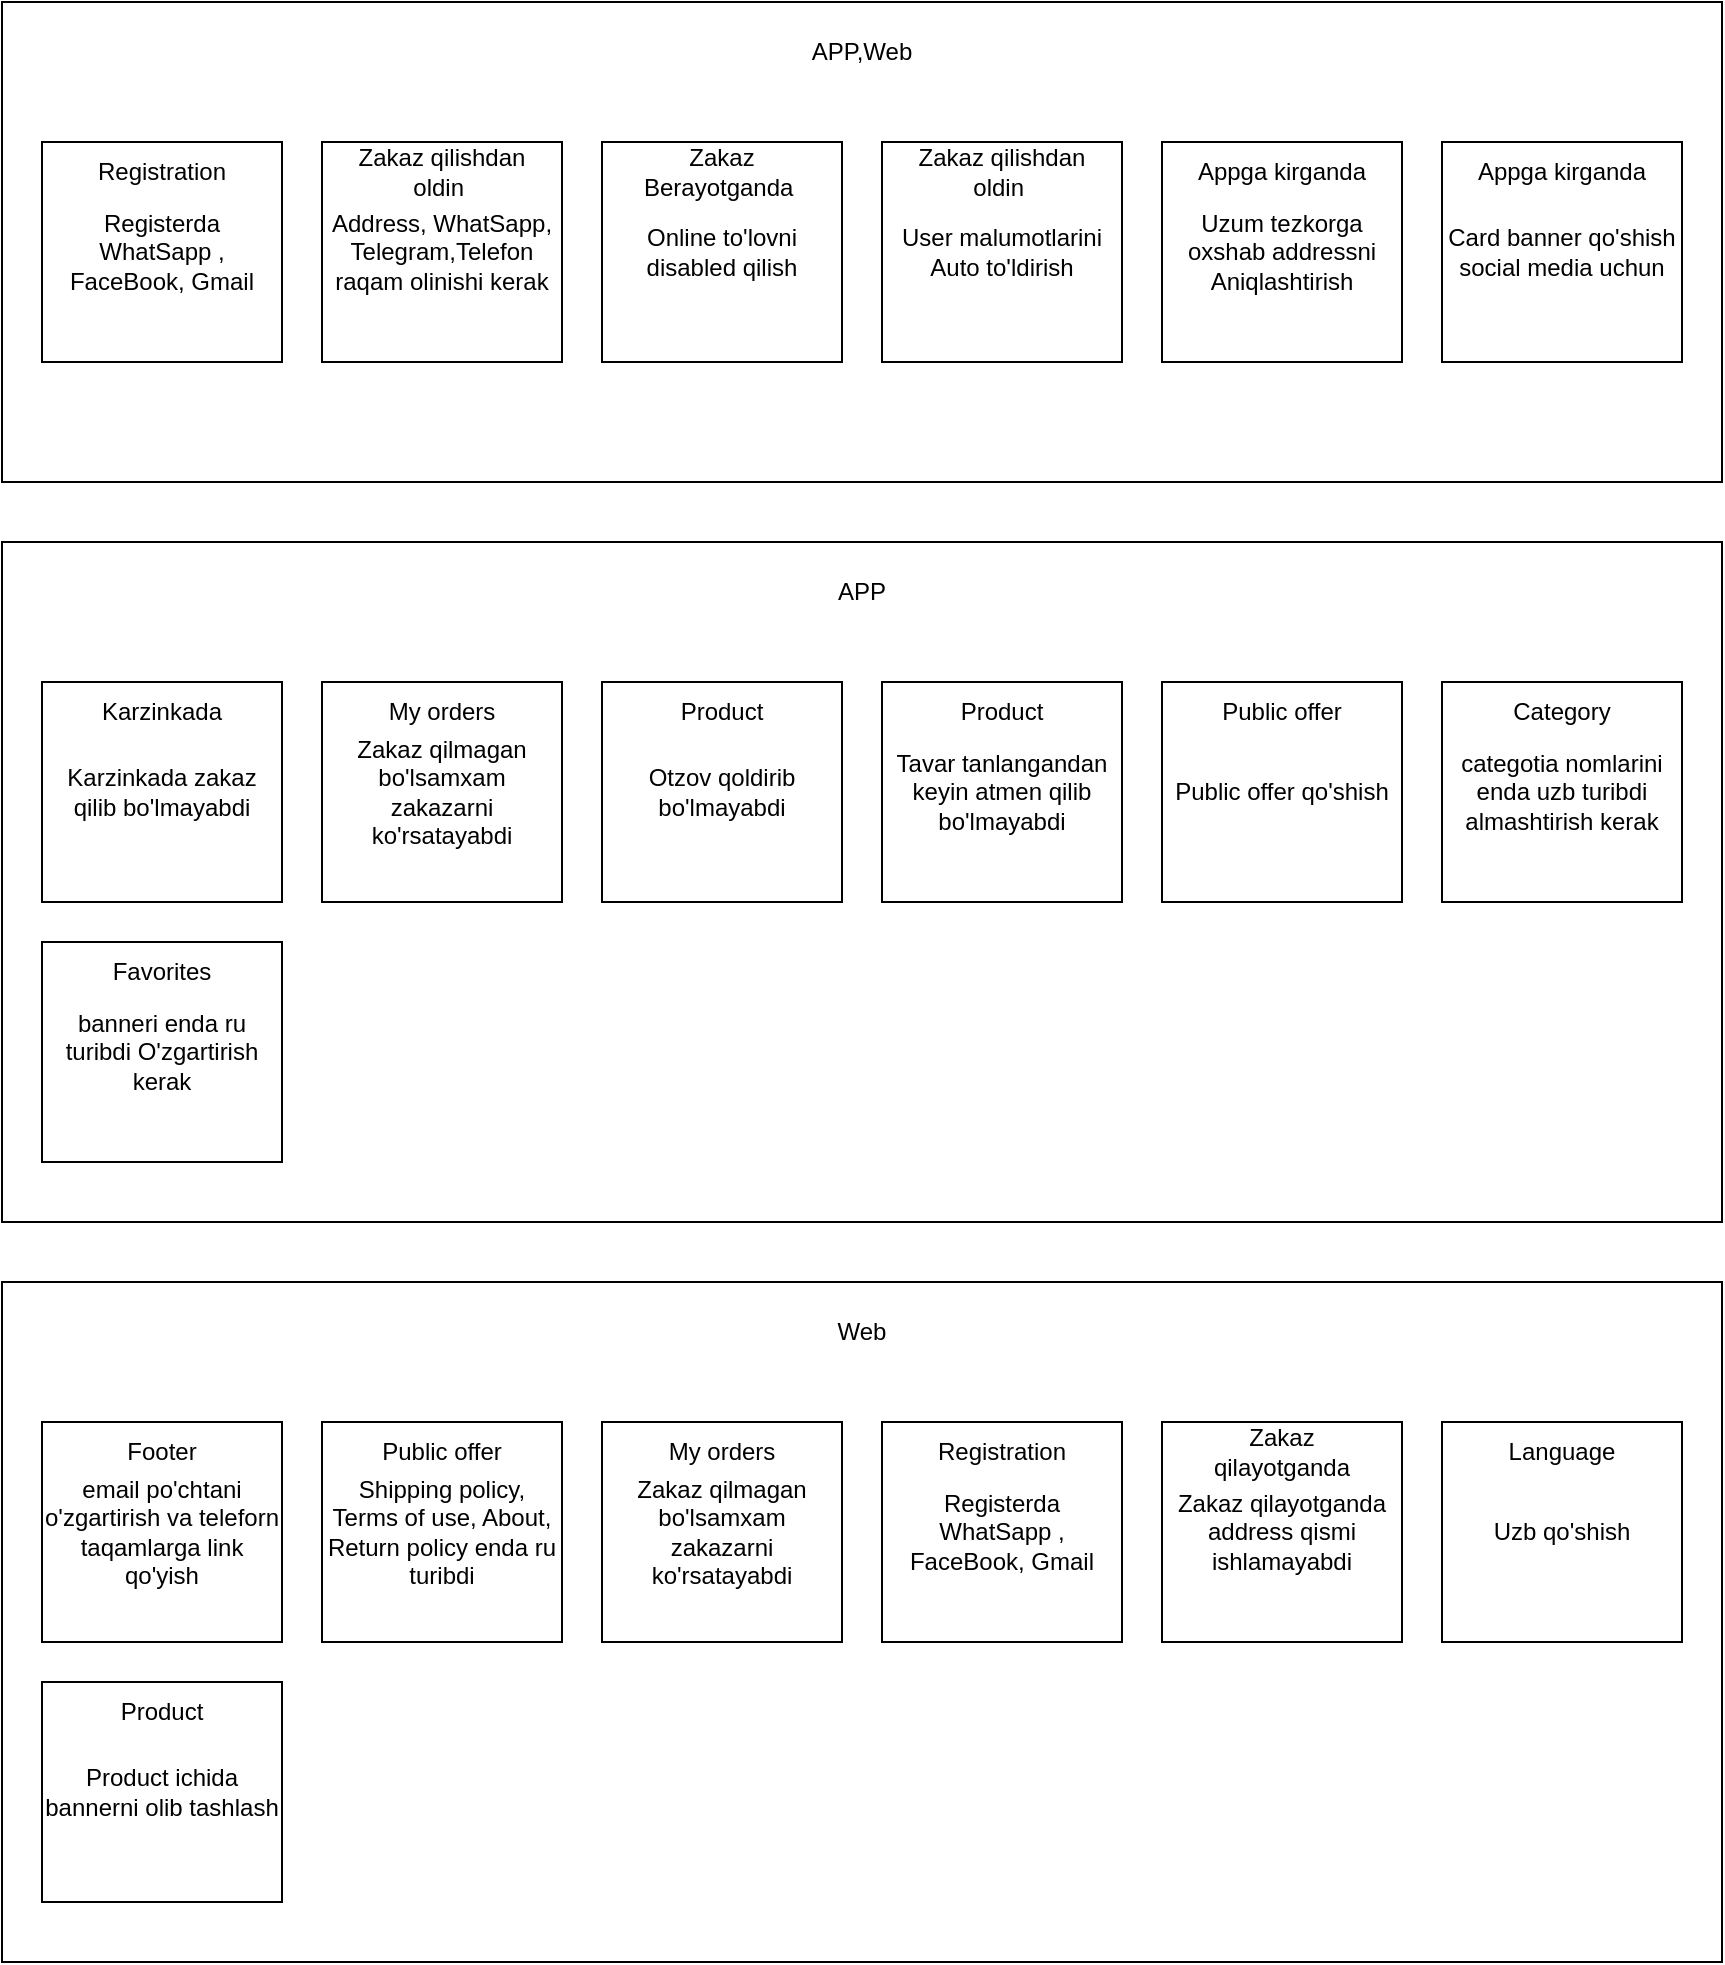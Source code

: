 <mxfile version="25.0.3">
  <diagram name="Page-1" id="q3jjGNPkTlvUBoBiNHRm">
    <mxGraphModel dx="1434" dy="696" grid="1" gridSize="10" guides="1" tooltips="1" connect="1" arrows="1" fold="1" page="1" pageScale="1" pageWidth="850" pageHeight="1100" math="0" shadow="0">
      <root>
        <mxCell id="0" />
        <mxCell id="1" parent="0" />
        <mxCell id="bvQdWVOo1JS8h1f4SdfU-1" value="" style="rounded=0;whiteSpace=wrap;html=1;" parent="1" vertex="1">
          <mxGeometry x="40" y="40" width="860" height="240" as="geometry" />
        </mxCell>
        <mxCell id="bvQdWVOo1JS8h1f4SdfU-2" value="APP,Web" style="text;html=1;align=center;verticalAlign=middle;whiteSpace=wrap;rounded=0;strokeWidth=1;" parent="1" vertex="1">
          <mxGeometry x="440" y="50" width="60" height="30" as="geometry" />
        </mxCell>
        <mxCell id="bvQdWVOo1JS8h1f4SdfU-4" value="Registerda WhatSapp&amp;nbsp;, FaceBook, Gmail" style="rounded=0;whiteSpace=wrap;html=1;" parent="1" vertex="1">
          <mxGeometry x="60" y="110" width="120" height="110" as="geometry" />
        </mxCell>
        <mxCell id="bvQdWVOo1JS8h1f4SdfU-5" value="Registration" style="text;html=1;align=center;verticalAlign=middle;whiteSpace=wrap;rounded=0;" parent="1" vertex="1">
          <mxGeometry x="80" y="110" width="80" height="30" as="geometry" />
        </mxCell>
        <mxCell id="bvQdWVOo1JS8h1f4SdfU-6" value="Address, WhatSapp, Telegram,Telefon raqam olinishi kerak" style="rounded=0;whiteSpace=wrap;html=1;" parent="1" vertex="1">
          <mxGeometry x="200" y="110" width="120" height="110" as="geometry" />
        </mxCell>
        <mxCell id="bvQdWVOo1JS8h1f4SdfU-7" value="Zakaz qilishdan oldin&amp;nbsp;" style="text;html=1;align=center;verticalAlign=middle;whiteSpace=wrap;rounded=0;" parent="1" vertex="1">
          <mxGeometry x="215" y="110" width="90" height="30" as="geometry" />
        </mxCell>
        <mxCell id="bvQdWVOo1JS8h1f4SdfU-8" value="Online to&#39;lovni disabled qilish" style="rounded=0;whiteSpace=wrap;html=1;" parent="1" vertex="1">
          <mxGeometry x="340" y="110" width="120" height="110" as="geometry" />
        </mxCell>
        <mxCell id="bvQdWVOo1JS8h1f4SdfU-9" value="Zakaz Berayotganda&amp;nbsp;" style="text;html=1;align=center;verticalAlign=middle;whiteSpace=wrap;rounded=0;" parent="1" vertex="1">
          <mxGeometry x="360" y="110" width="80" height="30" as="geometry" />
        </mxCell>
        <mxCell id="bvQdWVOo1JS8h1f4SdfU-10" value="User malumotlarini Auto to&#39;ldirish" style="rounded=0;whiteSpace=wrap;html=1;" parent="1" vertex="1">
          <mxGeometry x="480" y="110" width="120" height="110" as="geometry" />
        </mxCell>
        <mxCell id="bvQdWVOo1JS8h1f4SdfU-11" value="Zakaz qilishdan oldin&amp;nbsp;" style="text;html=1;align=center;verticalAlign=middle;whiteSpace=wrap;rounded=0;" parent="1" vertex="1">
          <mxGeometry x="495" y="110" width="90" height="30" as="geometry" />
        </mxCell>
        <mxCell id="bvQdWVOo1JS8h1f4SdfU-12" value="Uzum tezkorga oxshab addressni Aniqlashtirish" style="rounded=0;whiteSpace=wrap;html=1;" parent="1" vertex="1">
          <mxGeometry x="620" y="110" width="120" height="110" as="geometry" />
        </mxCell>
        <mxCell id="bvQdWVOo1JS8h1f4SdfU-13" value="Appga kirganda" style="text;html=1;align=center;verticalAlign=middle;whiteSpace=wrap;rounded=0;" parent="1" vertex="1">
          <mxGeometry x="635" y="110" width="90" height="30" as="geometry" />
        </mxCell>
        <mxCell id="bvQdWVOo1JS8h1f4SdfU-14" value="Card banner qo&#39;shish social media uchun" style="rounded=0;whiteSpace=wrap;html=1;" parent="1" vertex="1">
          <mxGeometry x="760" y="110" width="120" height="110" as="geometry" />
        </mxCell>
        <mxCell id="bvQdWVOo1JS8h1f4SdfU-15" value="Appga kirganda" style="text;html=1;align=center;verticalAlign=middle;whiteSpace=wrap;rounded=0;" parent="1" vertex="1">
          <mxGeometry x="775" y="110" width="90" height="30" as="geometry" />
        </mxCell>
        <mxCell id="bvQdWVOo1JS8h1f4SdfU-17" value="" style="rounded=0;whiteSpace=wrap;html=1;" parent="1" vertex="1">
          <mxGeometry x="40" y="310" width="860" height="340" as="geometry" />
        </mxCell>
        <mxCell id="bvQdWVOo1JS8h1f4SdfU-18" value="APP" style="text;html=1;align=center;verticalAlign=middle;whiteSpace=wrap;rounded=0;strokeWidth=1;" parent="1" vertex="1">
          <mxGeometry x="440" y="320" width="60" height="30" as="geometry" />
        </mxCell>
        <mxCell id="bvQdWVOo1JS8h1f4SdfU-19" value="Karzinkada zakaz qilib bo&#39;lmayabdi" style="rounded=0;whiteSpace=wrap;html=1;" parent="1" vertex="1">
          <mxGeometry x="60" y="380" width="120" height="110" as="geometry" />
        </mxCell>
        <mxCell id="bvQdWVOo1JS8h1f4SdfU-20" value="Karzinkada" style="text;html=1;align=center;verticalAlign=middle;whiteSpace=wrap;rounded=0;" parent="1" vertex="1">
          <mxGeometry x="80" y="380" width="80" height="30" as="geometry" />
        </mxCell>
        <mxCell id="bvQdWVOo1JS8h1f4SdfU-21" value="Zakaz qilmagan bo&#39;lsamxam zakazarni ko&#39;rsatayabdi" style="rounded=0;whiteSpace=wrap;html=1;" parent="1" vertex="1">
          <mxGeometry x="200" y="380" width="120" height="110" as="geometry" />
        </mxCell>
        <mxCell id="bvQdWVOo1JS8h1f4SdfU-22" value="My orders" style="text;html=1;align=center;verticalAlign=middle;whiteSpace=wrap;rounded=0;" parent="1" vertex="1">
          <mxGeometry x="215" y="380" width="90" height="30" as="geometry" />
        </mxCell>
        <mxCell id="bvQdWVOo1JS8h1f4SdfU-23" value="Otzov qoldirib bo&#39;lmayabdi" style="rounded=0;whiteSpace=wrap;html=1;" parent="1" vertex="1">
          <mxGeometry x="340" y="380" width="120" height="110" as="geometry" />
        </mxCell>
        <mxCell id="bvQdWVOo1JS8h1f4SdfU-24" value="Product" style="text;html=1;align=center;verticalAlign=middle;whiteSpace=wrap;rounded=0;" parent="1" vertex="1">
          <mxGeometry x="360" y="380" width="80" height="30" as="geometry" />
        </mxCell>
        <mxCell id="bvQdWVOo1JS8h1f4SdfU-25" value="Tavar tanlangandan keyin atmen qilib bo&#39;lmayabdi" style="rounded=0;whiteSpace=wrap;html=1;" parent="1" vertex="1">
          <mxGeometry x="480" y="380" width="120" height="110" as="geometry" />
        </mxCell>
        <mxCell id="bvQdWVOo1JS8h1f4SdfU-26" value="Product" style="text;html=1;align=center;verticalAlign=middle;whiteSpace=wrap;rounded=0;" parent="1" vertex="1">
          <mxGeometry x="495" y="380" width="90" height="30" as="geometry" />
        </mxCell>
        <mxCell id="bvQdWVOo1JS8h1f4SdfU-27" value="Public offer qo&#39;shish" style="rounded=0;whiteSpace=wrap;html=1;" parent="1" vertex="1">
          <mxGeometry x="620" y="380" width="120" height="110" as="geometry" />
        </mxCell>
        <mxCell id="bvQdWVOo1JS8h1f4SdfU-28" value="Public offer" style="text;html=1;align=center;verticalAlign=middle;whiteSpace=wrap;rounded=0;" parent="1" vertex="1">
          <mxGeometry x="635" y="380" width="90" height="30" as="geometry" />
        </mxCell>
        <mxCell id="bvQdWVOo1JS8h1f4SdfU-29" value="categotia nomlarini enda uzb turibdi almashtirish kerak" style="rounded=0;whiteSpace=wrap;html=1;" parent="1" vertex="1">
          <mxGeometry x="760" y="380" width="120" height="110" as="geometry" />
        </mxCell>
        <mxCell id="bvQdWVOo1JS8h1f4SdfU-30" value="Category" style="text;html=1;align=center;verticalAlign=middle;whiteSpace=wrap;rounded=0;" parent="1" vertex="1">
          <mxGeometry x="775" y="380" width="90" height="30" as="geometry" />
        </mxCell>
        <mxCell id="bvQdWVOo1JS8h1f4SdfU-31" value="banneri enda ru turibdi O&#39;zgartirish kerak" style="rounded=0;whiteSpace=wrap;html=1;" parent="1" vertex="1">
          <mxGeometry x="60" y="510" width="120" height="110" as="geometry" />
        </mxCell>
        <mxCell id="bvQdWVOo1JS8h1f4SdfU-32" value="Favorites" style="text;html=1;align=center;verticalAlign=middle;whiteSpace=wrap;rounded=0;" parent="1" vertex="1">
          <mxGeometry x="80" y="510" width="80" height="30" as="geometry" />
        </mxCell>
        <mxCell id="bvQdWVOo1JS8h1f4SdfU-33" value="" style="rounded=0;whiteSpace=wrap;html=1;" parent="1" vertex="1">
          <mxGeometry x="40" y="680" width="860" height="340" as="geometry" />
        </mxCell>
        <mxCell id="bvQdWVOo1JS8h1f4SdfU-34" value="Web" style="text;html=1;align=center;verticalAlign=middle;whiteSpace=wrap;rounded=0;strokeWidth=1;" parent="1" vertex="1">
          <mxGeometry x="440" y="690" width="60" height="30" as="geometry" />
        </mxCell>
        <mxCell id="bvQdWVOo1JS8h1f4SdfU-35" value="email po&#39;chtani o&#39;zgartirish va teleforn taqamlarga link qo&#39;yish" style="rounded=0;whiteSpace=wrap;html=1;" parent="1" vertex="1">
          <mxGeometry x="60" y="750" width="120" height="110" as="geometry" />
        </mxCell>
        <mxCell id="bvQdWVOo1JS8h1f4SdfU-36" value="Footer" style="text;html=1;align=center;verticalAlign=middle;whiteSpace=wrap;rounded=0;" parent="1" vertex="1">
          <mxGeometry x="80" y="750" width="80" height="30" as="geometry" />
        </mxCell>
        <mxCell id="bvQdWVOo1JS8h1f4SdfU-37" value="Shipping policy, Terms of use, About, Return policy enda ru turibdi" style="rounded=0;whiteSpace=wrap;html=1;" parent="1" vertex="1">
          <mxGeometry x="200" y="750" width="120" height="110" as="geometry" />
        </mxCell>
        <mxCell id="bvQdWVOo1JS8h1f4SdfU-38" value="Public offer" style="text;html=1;align=center;verticalAlign=middle;whiteSpace=wrap;rounded=0;" parent="1" vertex="1">
          <mxGeometry x="215" y="750" width="90" height="30" as="geometry" />
        </mxCell>
        <mxCell id="bvQdWVOo1JS8h1f4SdfU-41" value="Registerda WhatSapp&amp;nbsp;, FaceBook, Gmail" style="rounded=0;whiteSpace=wrap;html=1;" parent="1" vertex="1">
          <mxGeometry x="480" y="750" width="120" height="110" as="geometry" />
        </mxCell>
        <mxCell id="bvQdWVOo1JS8h1f4SdfU-42" value="&amp;nbsp;" style="text;html=1;align=center;verticalAlign=middle;whiteSpace=wrap;rounded=0;" parent="1" vertex="1">
          <mxGeometry x="495" y="750" width="90" height="30" as="geometry" />
        </mxCell>
        <mxCell id="bvQdWVOo1JS8h1f4SdfU-43" value="Zakaz qilayotganda address qismi ishlamayabdi" style="rounded=0;whiteSpace=wrap;html=1;" parent="1" vertex="1">
          <mxGeometry x="620" y="750" width="120" height="110" as="geometry" />
        </mxCell>
        <mxCell id="bvQdWVOo1JS8h1f4SdfU-44" value="Zakaz qilayotganda" style="text;html=1;align=center;verticalAlign=middle;whiteSpace=wrap;rounded=0;" parent="1" vertex="1">
          <mxGeometry x="635" y="750" width="90" height="30" as="geometry" />
        </mxCell>
        <mxCell id="bvQdWVOo1JS8h1f4SdfU-51" value="Zakaz qilmagan bo&#39;lsamxam zakazarni ko&#39;rsatayabdi" style="rounded=0;whiteSpace=wrap;html=1;" parent="1" vertex="1">
          <mxGeometry x="340" y="750" width="120" height="110" as="geometry" />
        </mxCell>
        <mxCell id="bvQdWVOo1JS8h1f4SdfU-52" value="My orders" style="text;html=1;align=center;verticalAlign=middle;whiteSpace=wrap;rounded=0;" parent="1" vertex="1">
          <mxGeometry x="355" y="750" width="90" height="30" as="geometry" />
        </mxCell>
        <mxCell id="bvQdWVOo1JS8h1f4SdfU-54" value="Registration" style="text;html=1;align=center;verticalAlign=middle;whiteSpace=wrap;rounded=0;" parent="1" vertex="1">
          <mxGeometry x="500" y="750" width="80" height="30" as="geometry" />
        </mxCell>
        <mxCell id="bvQdWVOo1JS8h1f4SdfU-55" value="Uzb qo&#39;shish" style="rounded=0;whiteSpace=wrap;html=1;" parent="1" vertex="1">
          <mxGeometry x="760" y="750" width="120" height="110" as="geometry" />
        </mxCell>
        <mxCell id="bvQdWVOo1JS8h1f4SdfU-56" value="Language" style="text;html=1;align=center;verticalAlign=middle;whiteSpace=wrap;rounded=0;" parent="1" vertex="1">
          <mxGeometry x="775" y="750" width="90" height="30" as="geometry" />
        </mxCell>
        <mxCell id="bvQdWVOo1JS8h1f4SdfU-57" value="Product ichida bannerni olib tashlash" style="rounded=0;whiteSpace=wrap;html=1;" parent="1" vertex="1">
          <mxGeometry x="60" y="880" width="120" height="110" as="geometry" />
        </mxCell>
        <mxCell id="bvQdWVOo1JS8h1f4SdfU-62" value="Product" style="text;html=1;align=center;verticalAlign=middle;whiteSpace=wrap;rounded=0;" parent="1" vertex="1">
          <mxGeometry x="75" y="880" width="90" height="30" as="geometry" />
        </mxCell>
      </root>
    </mxGraphModel>
  </diagram>
</mxfile>
